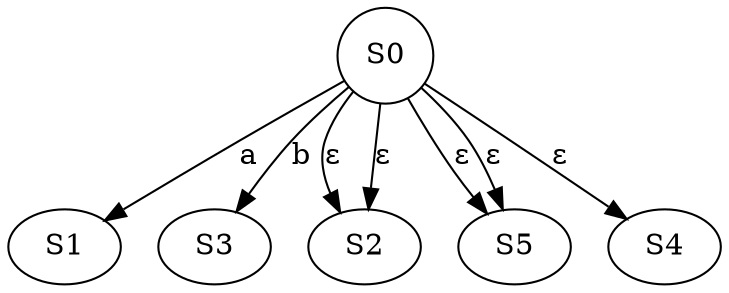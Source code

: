 digraph {
	S0 [shape=circle]
	S0 -> S1 [label=a]
	S0 -> S3 [label=b]
	S0 -> S2 [label="ε"]
	S0 -> S5 [label="ε"]
	S0 -> S2 [label="ε"]
	S0 -> S5 [label="ε"]
	S0 -> S4 [label="ε"]
}
